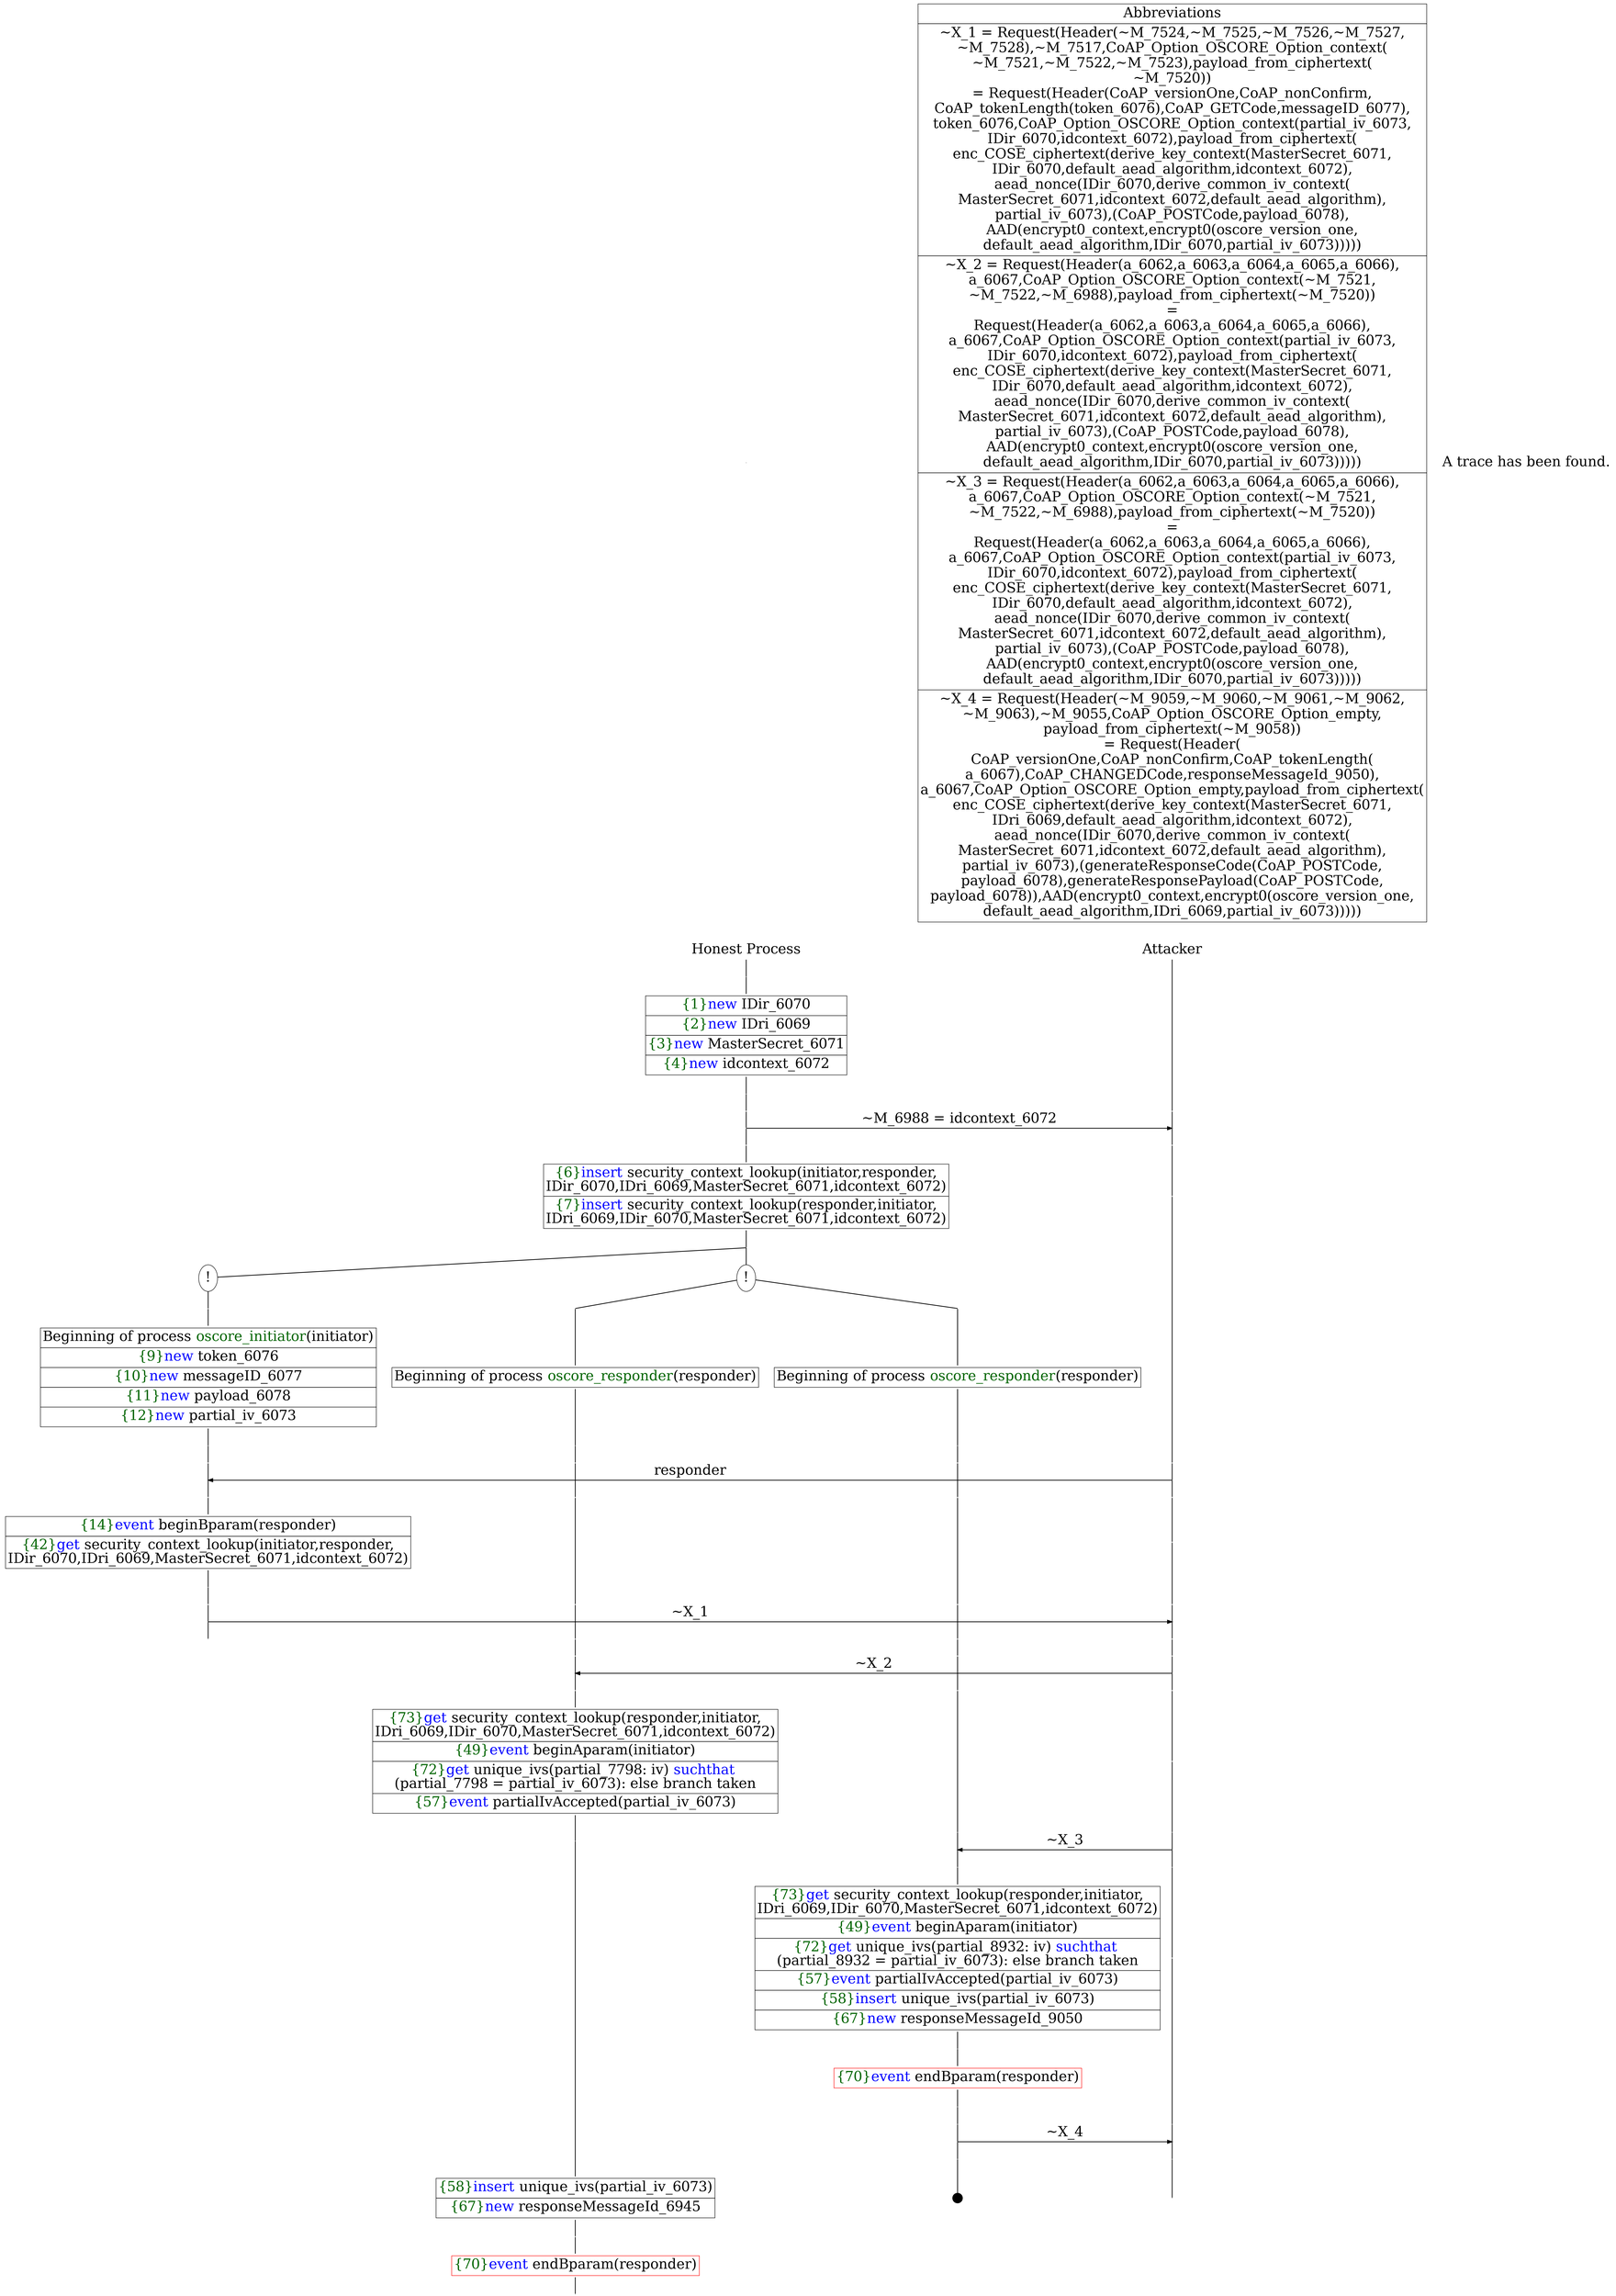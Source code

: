 digraph {
graph [ordering = out]
edge [arrowhead = none, penwidth = 1.6, fontsize = 30]
node [shape = point, width = 0, height = 0, fontsize = 30]
Trace<br/>
[label = <A trace has been found.<br/>
>, shape = plaintext]
P0__0 [label = "Honest Process", shape = plaintext]
P__0 [label = "Attacker", shape = plaintext]
Trace -> P0__0 [label = "", style = invisible, weight = 100]{rank = same; P0__0 P__0}
P0__0 -> P0__1 [label = <>, weight = 100]
P0__1 -> P0__2 [label = <>, weight = 100]
P0__2 [shape = plaintext, label = <<TABLE BORDER="0" CELLBORDER="1" CELLSPACING="0" CELLPADDING="4"> <TR><TD><FONT COLOR="darkgreen">{1}</FONT><FONT COLOR="blue">new </FONT>IDir_6070</TD></TR><TR><TD><FONT COLOR="darkgreen">{2}</FONT><FONT COLOR="blue">new </FONT>IDri_6069</TD></TR><TR><TD><FONT COLOR="darkgreen">{3}</FONT><FONT COLOR="blue">new </FONT>MasterSecret_6071</TD></TR><TR><TD><FONT COLOR="darkgreen">{4}</FONT><FONT COLOR="blue">new </FONT>idcontext_6072</TD></TR></TABLE>>]
P0__2 -> P0__3 [label = <>, weight = 100]
P0__3 -> P0__4 [label = <>, weight = 100]
P__0 -> P__1 [label = <>, weight = 100]
{rank = same; P__1 P0__4}
P0__4 -> P0__5 [label = <>, weight = 100]
P__1 -> P__2 [label = <>, weight = 100]
{rank = same; P__2 P0__5}
P0__5 -> P__2 [label = <~M_6988 = idcontext_6072>, arrowhead = normal]
P0__5 -> P0__6 [label = <>, weight = 100]
P__2 -> P__3 [label = <>, weight = 100]
{rank = same; P__3 P0__6}
P0__6 -> P0__7 [label = <>, weight = 100]
P0__7 [shape = plaintext, label = <<TABLE BORDER="0" CELLBORDER="1" CELLSPACING="0" CELLPADDING="4"> <TR><TD><FONT COLOR="darkgreen">{6}</FONT><FONT COLOR="blue">insert </FONT>security_context_lookup(initiator,responder,<br/>
IDir_6070,IDri_6069,MasterSecret_6071,idcontext_6072)<br/>
</TD></TR><TR><TD><FONT COLOR="darkgreen">{7}</FONT><FONT COLOR="blue">insert </FONT>security_context_lookup(responder,initiator,<br/>
IDri_6069,IDir_6070,MasterSecret_6071,idcontext_6072)<br/>
</TD></TR></TABLE>>]
P0__7 -> P0__8 [label = <>, weight = 100]
P__3 -> P__4 [label = <>, weight = 100]
{rank = same; P__4 P0__7}
/*RPar */
P0__8 -> P0_1__8 [label = <>]
P0__8 -> P0_0__8 [label = <>]
P0__8 [label = "", fixedsize = false, width = 0, height = 0, shape = none]
{rank = same; P0_0__8 P0_1__8}
P0_0__8 [label = "!", shape = ellipse]
{rank = same; P0_0_1__8 P0_0_0__8}
P0_0_1__8 [label = "", fixedsize = false, width = 0, height = 0, shape = none]
P0_0__8 -> P0_0_1__8 [label = <>]
P0_0_0__8 [label = "", fixedsize = false, width = 0, height = 0, shape = none]
P0_0__8 -> P0_0_0__8 [label = <>]
P0_0_0__8 -> P0_0_0__9 [label = <>, weight = 100]
P0_0_0__9 [shape = plaintext, label = <<TABLE BORDER="0" CELLBORDER="1" CELLSPACING="0" CELLPADDING="4"> <TR><TD>Beginning of process <FONT COLOR="darkgreen">oscore_responder</FONT>(responder)<br/>
</TD></TR></TABLE>>]
P0_0_0__9 -> P0_0_0__10 [label = <>, weight = 100]
P0_0_1__8 -> P0_0_1__9 [label = <>, weight = 100]
P0_0_1__9 [shape = plaintext, label = <<TABLE BORDER="0" CELLBORDER="1" CELLSPACING="0" CELLPADDING="4"> <TR><TD>Beginning of process <FONT COLOR="darkgreen">oscore_responder</FONT>(responder)<br/>
</TD></TR></TABLE>>]
P0_0_1__9 -> P0_0_1__10 [label = <>, weight = 100]
P0_1__8 [label = "!", shape = ellipse]
P0_1_0__8 [label = "", fixedsize = false, width = 0, height = 0, shape = none]
P0_1__8 -> P0_1_0__8 [label = <>, weight = 100]
P0_1_0__8 -> P0_1_0__9 [label = <>, weight = 100]
P0_1_0__9 [shape = plaintext, label = <<TABLE BORDER="0" CELLBORDER="1" CELLSPACING="0" CELLPADDING="4"> <TR><TD>Beginning of process <FONT COLOR="darkgreen">oscore_initiator</FONT>(initiator)<br/>
</TD></TR><TR><TD><FONT COLOR="darkgreen">{9}</FONT><FONT COLOR="blue">new </FONT>token_6076</TD></TR><TR><TD><FONT COLOR="darkgreen">{10}</FONT><FONT COLOR="blue">new </FONT>messageID_6077</TD></TR><TR><TD><FONT COLOR="darkgreen">{11}</FONT><FONT COLOR="blue">new </FONT>payload_6078</TD></TR><TR><TD><FONT COLOR="darkgreen">{12}</FONT><FONT COLOR="blue">new </FONT>partial_iv_6073</TD></TR></TABLE>>]
P0_1_0__9 -> P0_1_0__10 [label = <>, weight = 100]
P0_1_0__10 -> P0_1_0__11 [label = <>, weight = 100]
P0_0_1__10 -> P0_0_1__11 [label = <>, weight = 100]
P0_0_0__10 -> P0_0_0__11 [label = <>, weight = 100]
P__4 -> P__5 [label = <>, weight = 100]
{rank = same; P__5 P0_0_0__11 P0_0_1__11 P0_1_0__11}
P0_1_0__11 -> P0_1_0__12 [label = <>, weight = 100]
P__5 -> P__6 [label = <>, weight = 100]
{rank = same; P__6 P0_1_0__12}
P0_1_0__12 -> P__6 [label = <responder>, dir = back, arrowhead = normal]
P0_1_0__12 -> P0_1_0__13 [label = <>, weight = 100]
P0_0_1__11 -> P0_0_1__12 [label = <>, weight = 100]
P0_0_0__11 -> P0_0_0__12 [label = <>, weight = 100]
P__6 -> P__7 [label = <>, weight = 100]
{rank = same; P__7 P0_0_0__12 P0_0_1__12 P0_1_0__13}
P0_1_0__13 -> P0_1_0__14 [label = <>, weight = 100]
P0_1_0__14 [shape = plaintext, label = <<TABLE BORDER="0" CELLBORDER="1" CELLSPACING="0" CELLPADDING="4"> <TR><TD><FONT COLOR="darkgreen">{14}</FONT><FONT COLOR="blue">event</FONT> beginBparam(responder)</TD></TR><TR><TD><FONT COLOR="darkgreen">{42}</FONT><FONT COLOR="blue">get </FONT>security_context_lookup(initiator,responder,<br/>
IDir_6070,IDri_6069,MasterSecret_6071,idcontext_6072)<br/>
</TD></TR></TABLE>>]
P0_1_0__14 -> P0_1_0__15 [label = <>, weight = 100]
P__7 -> P__8 [label = <>, weight = 100]
{rank = same; P__8 P0_1_0__14}
P0_1_0__15 -> P0_1_0__16 [label = <>, weight = 100]
P0_0_1__12 -> P0_0_1__13 [label = <>, weight = 100]
P0_0_0__12 -> P0_0_0__13 [label = <>, weight = 100]
P__8 -> P__9 [label = <>, weight = 100]
{rank = same; P__9 P0_0_0__13 P0_0_1__13 P0_1_0__16}
P0_1_0__16 -> P0_1_0__17 [label = <>, weight = 100]
P__9 -> P__10 [label = <>, weight = 100]
{rank = same; P__10 P0_1_0__17}
P0_1_0__17 -> P__10 [label = <~X_1>, arrowhead = normal]
P0_1_0__17 -> P0_1_0__18 [label = <>, weight = 100]
P0_0_1__13 -> P0_0_1__14 [label = <>, weight = 100]
P0_0_0__13 -> P0_0_0__14 [label = <>, weight = 100]
P__10 -> P__11 [label = <>, weight = 100]
{rank = same; P__11 P0_0_0__14 P0_0_1__14 P0_1_0__18}
P0_0_1__14 -> P0_0_1__15 [label = <>, weight = 100]
P0_0_0__14 -> P0_0_0__15 [label = <>, weight = 100]
P__11 -> P__12 [label = <>, weight = 100]
{rank = same; P__12 P0_0_0__15 P0_0_1__15}
P0_0_1__15 -> P0_0_1__16 [label = <>, weight = 100]
P__12 -> P__13 [label = <>, weight = 100]
{rank = same; P__13 P0_0_1__16}
P0_0_1__16 -> P__13 [label = <~X_2>, dir = back, arrowhead = normal]
P0_0_1__16 -> P0_0_1__17 [label = <>, weight = 100]
P0_0_0__15 -> P0_0_0__16 [label = <>, weight = 100]
P__13 -> P__14 [label = <>, weight = 100]
{rank = same; P__14 P0_0_0__16 P0_0_1__17}
P0_0_1__17 -> P0_0_1__18 [label = <>, weight = 100]
P0_0_1__18 [shape = plaintext, label = <<TABLE BORDER="0" CELLBORDER="1" CELLSPACING="0" CELLPADDING="4"> <TR><TD><FONT COLOR="darkgreen">{73}</FONT><FONT COLOR="blue">get </FONT>security_context_lookup(responder,initiator,<br/>
IDri_6069,IDir_6070,MasterSecret_6071,idcontext_6072)<br/>
</TD></TR><TR><TD><FONT COLOR="darkgreen">{49}</FONT><FONT COLOR="blue">event</FONT> beginAparam(initiator)</TD></TR><TR><TD><FONT COLOR="darkgreen">{72}</FONT><FONT COLOR="blue">get</FONT> unique_ivs(partial_7798: iv) <FONT COLOR="blue">suchthat</FONT> <br/>
(partial_7798 = partial_iv_6073): else branch taken<br/>
</TD></TR><TR><TD><FONT COLOR="darkgreen">{57}</FONT><FONT COLOR="blue">event</FONT> partialIvAccepted(partial_iv_6073)</TD></TR></TABLE>>]
P0_0_1__18 -> P0_0_1__19 [label = <>, weight = 100]
P__14 -> P__15 [label = <>, weight = 100]
{rank = same; P__15 P0_0_1__18}
P0_0_0__16 -> P0_0_0__17 [label = <>, weight = 100]
P__15 -> P__16 [label = <>, weight = 100]
{rank = same; P__16 P0_0_0__17}
P0_0_0__17 -> P0_0_0__18 [label = <>, weight = 100]
P__16 -> P__17 [label = <>, weight = 100]
{rank = same; P__17 P0_0_0__18}
P0_0_0__18 -> P__17 [label = <~X_3>, dir = back, arrowhead = normal]
P0_0_0__18 -> P0_0_0__19 [label = <>, weight = 100]
P__17 -> P__18 [label = <>, weight = 100]
{rank = same; P__18 P0_0_0__19}
P0_0_0__19 -> P0_0_0__20 [label = <>, weight = 100]
P0_0_0__20 [shape = plaintext, label = <<TABLE BORDER="0" CELLBORDER="1" CELLSPACING="0" CELLPADDING="4"> <TR><TD><FONT COLOR="darkgreen">{73}</FONT><FONT COLOR="blue">get </FONT>security_context_lookup(responder,initiator,<br/>
IDri_6069,IDir_6070,MasterSecret_6071,idcontext_6072)<br/>
</TD></TR><TR><TD><FONT COLOR="darkgreen">{49}</FONT><FONT COLOR="blue">event</FONT> beginAparam(initiator)</TD></TR><TR><TD><FONT COLOR="darkgreen">{72}</FONT><FONT COLOR="blue">get</FONT> unique_ivs(partial_8932: iv) <FONT COLOR="blue">suchthat</FONT> <br/>
(partial_8932 = partial_iv_6073): else branch taken<br/>
</TD></TR><TR><TD><FONT COLOR="darkgreen">{57}</FONT><FONT COLOR="blue">event</FONT> partialIvAccepted(partial_iv_6073)</TD></TR><TR><TD><FONT COLOR="darkgreen">{58}</FONT><FONT COLOR="blue">insert </FONT>unique_ivs(partial_iv_6073)</TD></TR><TR><TD><FONT COLOR="darkgreen">{67}</FONT><FONT COLOR="blue">new </FONT>responseMessageId_9050</TD></TR></TABLE>>]
P0_0_0__20 -> P0_0_0__21 [label = <>, weight = 100]
P__18 -> P__19 [label = <>, weight = 100]
{rank = same; P__19 P0_0_0__20}
P0_0_0__21 -> P0_0_0__22 [label = <>, weight = 100]
P0_0_0__22 [color = red, shape = plaintext, label = <<TABLE BORDER="0" CELLBORDER="1" CELLSPACING="0" CELLPADDING="4"> <TR><TD><FONT COLOR="darkgreen">{70}</FONT><FONT COLOR="blue">event</FONT> endBparam(responder)</TD></TR></TABLE>>]
P0_0_0__22 -> P0_0_0__23 [label = <>, weight = 100]
P0_0_0__23 -> P0_0_0__24 [label = <>, weight = 100]
P__19 -> P__20 [label = <>, weight = 100]
{rank = same; P__20 P0_0_0__24}
P0_0_0__24 -> P0_0_0__25 [label = <>, weight = 100]
P__20 -> P__21 [label = <>, weight = 100]
{rank = same; P__21 P0_0_0__25}
P0_0_0__25 -> P__21 [label = <~X_4>, arrowhead = normal]
P0_0_0__25 -> P0_0_0__26 [label = <>, weight = 100]
P__21 -> P__22 [label = <>, weight = 100]
{rank = same; P__22 P0_0_0__26}
P0_0_0__27 [label = "", width = 0.3, height = 0.3]
P0_0_0__26 -> P0_0_0__27 [label = <>, weight = 100]
P0_0_1__19 -> P0_0_1__20 [label = <>, weight = 100]
P0_0_1__20 [shape = plaintext, label = <<TABLE BORDER="0" CELLBORDER="1" CELLSPACING="0" CELLPADDING="4"> <TR><TD><FONT COLOR="darkgreen">{58}</FONT><FONT COLOR="blue">insert </FONT>unique_ivs(partial_iv_6073)</TD></TR><TR><TD><FONT COLOR="darkgreen">{67}</FONT><FONT COLOR="blue">new </FONT>responseMessageId_6945</TD></TR></TABLE>>]
P0_0_1__20 -> P0_0_1__21 [label = <>, weight = 100]
P__22 -> P__23 [label = <>, weight = 100]
{rank = same; P__23 P0_0_1__20}
P0_0_1__21 -> P0_0_1__22 [label = <>, weight = 100]
P0_0_1__22 [color = red, shape = plaintext, label = <<TABLE BORDER="0" CELLBORDER="1" CELLSPACING="0" CELLPADDING="4"> <TR><TD><FONT COLOR="darkgreen">{70}</FONT><FONT COLOR="blue">event</FONT> endBparam(responder)</TD></TR></TABLE>>]
P0_0_1__22 -> P0_0_1__23 [label = <>, weight = 100]
Abbrev [shape = plaintext, label = <<TABLE BORDER="0" CELLBORDER="1" CELLSPACING="0" CELLPADDING="4"><TR> <TD> Abbreviations </TD></TR><TR><TD>~X_1 = Request(Header(~M_7524,~M_7525,~M_7526,~M_7527,<br/>
~M_7528),~M_7517,CoAP_Option_OSCORE_Option_context(<br/>
~M_7521,~M_7522,~M_7523),payload_from_ciphertext(<br/>
~M_7520))<br/>
= Request(Header(CoAP_versionOne,CoAP_nonConfirm,<br/>
CoAP_tokenLength(token_6076),CoAP_GETCode,messageID_6077),<br/>
token_6076,CoAP_Option_OSCORE_Option_context(partial_iv_6073,<br/>
IDir_6070,idcontext_6072),payload_from_ciphertext(<br/>
enc_COSE_ciphertext(derive_key_context(MasterSecret_6071,<br/>
IDir_6070,default_aead_algorithm,idcontext_6072),<br/>
aead_nonce(IDir_6070,derive_common_iv_context(<br/>
MasterSecret_6071,idcontext_6072,default_aead_algorithm),<br/>
partial_iv_6073),(CoAP_POSTCode,payload_6078),<br/>
AAD(encrypt0_context,encrypt0(oscore_version_one,<br/>
default_aead_algorithm,IDir_6070,partial_iv_6073)))))</TD></TR><TR><TD>~X_2 = Request(Header(a_6062,a_6063,a_6064,a_6065,a_6066),<br/>
a_6067,CoAP_Option_OSCORE_Option_context(~M_7521,<br/>
~M_7522,~M_6988),payload_from_ciphertext(~M_7520))<br/>
=<br/>
Request(Header(a_6062,a_6063,a_6064,a_6065,a_6066),<br/>
a_6067,CoAP_Option_OSCORE_Option_context(partial_iv_6073,<br/>
IDir_6070,idcontext_6072),payload_from_ciphertext(<br/>
enc_COSE_ciphertext(derive_key_context(MasterSecret_6071,<br/>
IDir_6070,default_aead_algorithm,idcontext_6072),<br/>
aead_nonce(IDir_6070,derive_common_iv_context(<br/>
MasterSecret_6071,idcontext_6072,default_aead_algorithm),<br/>
partial_iv_6073),(CoAP_POSTCode,payload_6078),<br/>
AAD(encrypt0_context,encrypt0(oscore_version_one,<br/>
default_aead_algorithm,IDir_6070,partial_iv_6073)))))</TD></TR><TR><TD>~X_3 = Request(Header(a_6062,a_6063,a_6064,a_6065,a_6066),<br/>
a_6067,CoAP_Option_OSCORE_Option_context(~M_7521,<br/>
~M_7522,~M_6988),payload_from_ciphertext(~M_7520))<br/>
=<br/>
Request(Header(a_6062,a_6063,a_6064,a_6065,a_6066),<br/>
a_6067,CoAP_Option_OSCORE_Option_context(partial_iv_6073,<br/>
IDir_6070,idcontext_6072),payload_from_ciphertext(<br/>
enc_COSE_ciphertext(derive_key_context(MasterSecret_6071,<br/>
IDir_6070,default_aead_algorithm,idcontext_6072),<br/>
aead_nonce(IDir_6070,derive_common_iv_context(<br/>
MasterSecret_6071,idcontext_6072,default_aead_algorithm),<br/>
partial_iv_6073),(CoAP_POSTCode,payload_6078),<br/>
AAD(encrypt0_context,encrypt0(oscore_version_one,<br/>
default_aead_algorithm,IDir_6070,partial_iv_6073)))))</TD></TR><TR><TD>~X_4 = Request(Header(~M_9059,~M_9060,~M_9061,~M_9062,<br/>
~M_9063),~M_9055,CoAP_Option_OSCORE_Option_empty,<br/>
payload_from_ciphertext(~M_9058))<br/>
= Request(Header(<br/>
CoAP_versionOne,CoAP_nonConfirm,CoAP_tokenLength(<br/>
a_6067),CoAP_CHANGEDCode,responseMessageId_9050),<br/>
a_6067,CoAP_Option_OSCORE_Option_empty,payload_from_ciphertext(<br/>
enc_COSE_ciphertext(derive_key_context(MasterSecret_6071,<br/>
IDri_6069,default_aead_algorithm,idcontext_6072),<br/>
aead_nonce(IDir_6070,derive_common_iv_context(<br/>
MasterSecret_6071,idcontext_6072,default_aead_algorithm),<br/>
partial_iv_6073),(generateResponseCode(CoAP_POSTCode,<br/>
payload_6078),generateResponsePayload(CoAP_POSTCode,<br/>
payload_6078)),AAD(encrypt0_context,encrypt0(oscore_version_one,<br/>
default_aead_algorithm,IDri_6069,partial_iv_6073)))))</TD></TR></TABLE>>]Abbrev -> P__0 [style = invisible, weight =100]}